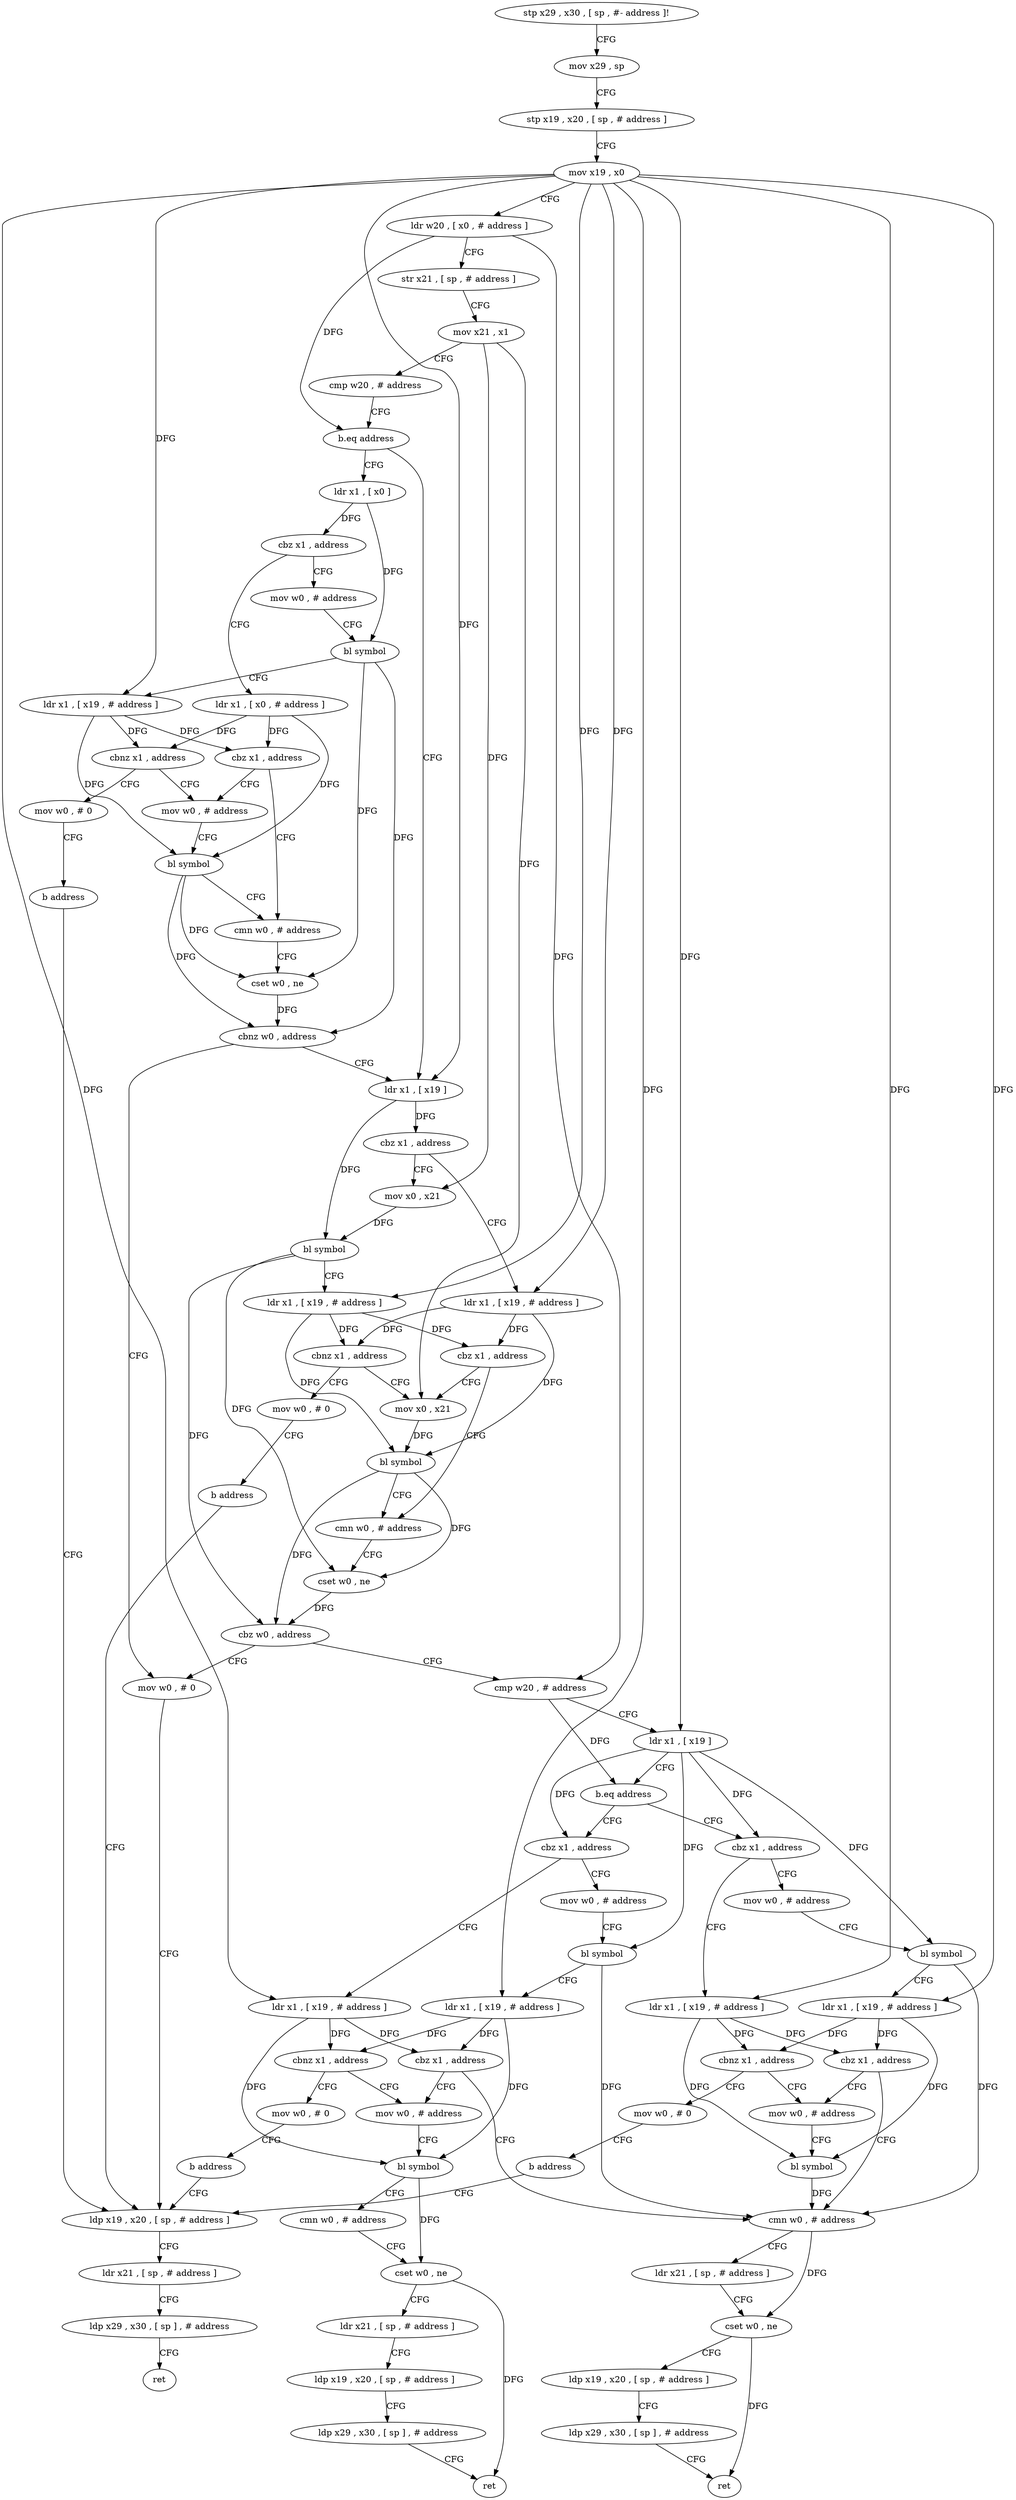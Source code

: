 digraph "func" {
"111120" [label = "stp x29 , x30 , [ sp , #- address ]!" ]
"111124" [label = "mov x29 , sp" ]
"111128" [label = "stp x19 , x20 , [ sp , # address ]" ]
"111132" [label = "mov x19 , x0" ]
"111136" [label = "ldr w20 , [ x0 , # address ]" ]
"111140" [label = "str x21 , [ sp , # address ]" ]
"111144" [label = "mov x21 , x1" ]
"111148" [label = "cmp w20 , # address" ]
"111152" [label = "b.eq address" ]
"111264" [label = "ldr x1 , [ x0 ]" ]
"111156" [label = "ldr x1 , [ x19 ]" ]
"111268" [label = "cbz x1 , address" ]
"111400" [label = "ldr x1 , [ x0 , # address ]" ]
"111272" [label = "mov w0 , # address" ]
"111160" [label = "cbz x1 , address" ]
"111328" [label = "ldr x1 , [ x19 , # address ]" ]
"111164" [label = "mov x0 , x21" ]
"111404" [label = "cbnz x1 , address" ]
"111288" [label = "mov w0 , # address" ]
"111408" [label = "mov w0 , # 0" ]
"111276" [label = "bl symbol" ]
"111280" [label = "ldr x1 , [ x19 , # address ]" ]
"111284" [label = "cbz x1 , address" ]
"111296" [label = "cmn w0 , # address" ]
"111332" [label = "cbnz x1 , address" ]
"111180" [label = "mov x0 , x21" ]
"111336" [label = "mov w0 , # 0" ]
"111168" [label = "bl symbol" ]
"111172" [label = "ldr x1 , [ x19 , # address ]" ]
"111176" [label = "cbz x1 , address" ]
"111188" [label = "cmn w0 , # address" ]
"111292" [label = "bl symbol" ]
"111412" [label = "b address" ]
"111312" [label = "ldp x19 , x20 , [ sp , # address ]" ]
"111300" [label = "cset w0 , ne" ]
"111304" [label = "cbnz w0 , address" ]
"111308" [label = "mov w0 , # 0" ]
"111184" [label = "bl symbol" ]
"111340" [label = "b address" ]
"111192" [label = "cset w0 , ne" ]
"111196" [label = "cbz w0 , address" ]
"111200" [label = "cmp w20 , # address" ]
"111316" [label = "ldr x21 , [ sp , # address ]" ]
"111320" [label = "ldp x29 , x30 , [ sp ] , # address" ]
"111324" [label = "ret" ]
"111204" [label = "ldr x1 , [ x19 ]" ]
"111208" [label = "b.eq address" ]
"111344" [label = "cbz x1 , address" ]
"111212" [label = "cbz x1 , address" ]
"111432" [label = "ldr x1 , [ x19 , # address ]" ]
"111348" [label = "mov w0 , # address" ]
"111416" [label = "ldr x1 , [ x19 , # address ]" ]
"111216" [label = "mov w0 , # address" ]
"111436" [label = "cbnz x1 , address" ]
"111364" [label = "mov w0 , # address" ]
"111440" [label = "mov w0 , # 0" ]
"111352" [label = "bl symbol" ]
"111356" [label = "ldr x1 , [ x19 , # address ]" ]
"111360" [label = "cbz x1 , address" ]
"111240" [label = "cmn w0 , # address" ]
"111420" [label = "cbnz x1 , address" ]
"111232" [label = "mov w0 , # address" ]
"111424" [label = "mov w0 , # 0" ]
"111220" [label = "bl symbol" ]
"111224" [label = "ldr x1 , [ x19 , # address ]" ]
"111228" [label = "cbz x1 , address" ]
"111368" [label = "bl symbol" ]
"111372" [label = "cmn w0 , # address" ]
"111376" [label = "cset w0 , ne" ]
"111380" [label = "ldr x21 , [ sp , # address ]" ]
"111384" [label = "ldp x19 , x20 , [ sp , # address ]" ]
"111388" [label = "ldp x29 , x30 , [ sp ] , # address" ]
"111392" [label = "ret" ]
"111444" [label = "b address" ]
"111244" [label = "ldr x21 , [ sp , # address ]" ]
"111248" [label = "cset w0 , ne" ]
"111252" [label = "ldp x19 , x20 , [ sp , # address ]" ]
"111256" [label = "ldp x29 , x30 , [ sp ] , # address" ]
"111260" [label = "ret" ]
"111236" [label = "bl symbol" ]
"111428" [label = "b address" ]
"111120" -> "111124" [ label = "CFG" ]
"111124" -> "111128" [ label = "CFG" ]
"111128" -> "111132" [ label = "CFG" ]
"111132" -> "111136" [ label = "CFG" ]
"111132" -> "111156" [ label = "DFG" ]
"111132" -> "111280" [ label = "DFG" ]
"111132" -> "111328" [ label = "DFG" ]
"111132" -> "111172" [ label = "DFG" ]
"111132" -> "111204" [ label = "DFG" ]
"111132" -> "111432" [ label = "DFG" ]
"111132" -> "111356" [ label = "DFG" ]
"111132" -> "111416" [ label = "DFG" ]
"111132" -> "111224" [ label = "DFG" ]
"111136" -> "111140" [ label = "CFG" ]
"111136" -> "111152" [ label = "DFG" ]
"111136" -> "111200" [ label = "DFG" ]
"111140" -> "111144" [ label = "CFG" ]
"111144" -> "111148" [ label = "CFG" ]
"111144" -> "111164" [ label = "DFG" ]
"111144" -> "111180" [ label = "DFG" ]
"111148" -> "111152" [ label = "CFG" ]
"111152" -> "111264" [ label = "CFG" ]
"111152" -> "111156" [ label = "CFG" ]
"111264" -> "111268" [ label = "DFG" ]
"111264" -> "111276" [ label = "DFG" ]
"111156" -> "111160" [ label = "DFG" ]
"111156" -> "111168" [ label = "DFG" ]
"111268" -> "111400" [ label = "CFG" ]
"111268" -> "111272" [ label = "CFG" ]
"111400" -> "111404" [ label = "DFG" ]
"111400" -> "111284" [ label = "DFG" ]
"111400" -> "111292" [ label = "DFG" ]
"111272" -> "111276" [ label = "CFG" ]
"111160" -> "111328" [ label = "CFG" ]
"111160" -> "111164" [ label = "CFG" ]
"111328" -> "111332" [ label = "DFG" ]
"111328" -> "111176" [ label = "DFG" ]
"111328" -> "111184" [ label = "DFG" ]
"111164" -> "111168" [ label = "DFG" ]
"111404" -> "111288" [ label = "CFG" ]
"111404" -> "111408" [ label = "CFG" ]
"111288" -> "111292" [ label = "CFG" ]
"111408" -> "111412" [ label = "CFG" ]
"111276" -> "111280" [ label = "CFG" ]
"111276" -> "111300" [ label = "DFG" ]
"111276" -> "111304" [ label = "DFG" ]
"111280" -> "111284" [ label = "DFG" ]
"111280" -> "111404" [ label = "DFG" ]
"111280" -> "111292" [ label = "DFG" ]
"111284" -> "111296" [ label = "CFG" ]
"111284" -> "111288" [ label = "CFG" ]
"111296" -> "111300" [ label = "CFG" ]
"111332" -> "111180" [ label = "CFG" ]
"111332" -> "111336" [ label = "CFG" ]
"111180" -> "111184" [ label = "DFG" ]
"111336" -> "111340" [ label = "CFG" ]
"111168" -> "111172" [ label = "CFG" ]
"111168" -> "111192" [ label = "DFG" ]
"111168" -> "111196" [ label = "DFG" ]
"111172" -> "111176" [ label = "DFG" ]
"111172" -> "111332" [ label = "DFG" ]
"111172" -> "111184" [ label = "DFG" ]
"111176" -> "111188" [ label = "CFG" ]
"111176" -> "111180" [ label = "CFG" ]
"111188" -> "111192" [ label = "CFG" ]
"111292" -> "111296" [ label = "CFG" ]
"111292" -> "111300" [ label = "DFG" ]
"111292" -> "111304" [ label = "DFG" ]
"111412" -> "111312" [ label = "CFG" ]
"111312" -> "111316" [ label = "CFG" ]
"111300" -> "111304" [ label = "DFG" ]
"111304" -> "111156" [ label = "CFG" ]
"111304" -> "111308" [ label = "CFG" ]
"111308" -> "111312" [ label = "CFG" ]
"111184" -> "111188" [ label = "CFG" ]
"111184" -> "111192" [ label = "DFG" ]
"111184" -> "111196" [ label = "DFG" ]
"111340" -> "111312" [ label = "CFG" ]
"111192" -> "111196" [ label = "DFG" ]
"111196" -> "111308" [ label = "CFG" ]
"111196" -> "111200" [ label = "CFG" ]
"111200" -> "111204" [ label = "CFG" ]
"111200" -> "111208" [ label = "DFG" ]
"111316" -> "111320" [ label = "CFG" ]
"111320" -> "111324" [ label = "CFG" ]
"111204" -> "111208" [ label = "CFG" ]
"111204" -> "111344" [ label = "DFG" ]
"111204" -> "111212" [ label = "DFG" ]
"111204" -> "111352" [ label = "DFG" ]
"111204" -> "111220" [ label = "DFG" ]
"111208" -> "111344" [ label = "CFG" ]
"111208" -> "111212" [ label = "CFG" ]
"111344" -> "111432" [ label = "CFG" ]
"111344" -> "111348" [ label = "CFG" ]
"111212" -> "111416" [ label = "CFG" ]
"111212" -> "111216" [ label = "CFG" ]
"111432" -> "111436" [ label = "DFG" ]
"111432" -> "111360" [ label = "DFG" ]
"111432" -> "111368" [ label = "DFG" ]
"111348" -> "111352" [ label = "CFG" ]
"111416" -> "111420" [ label = "DFG" ]
"111416" -> "111228" [ label = "DFG" ]
"111416" -> "111236" [ label = "DFG" ]
"111216" -> "111220" [ label = "CFG" ]
"111436" -> "111364" [ label = "CFG" ]
"111436" -> "111440" [ label = "CFG" ]
"111364" -> "111368" [ label = "CFG" ]
"111440" -> "111444" [ label = "CFG" ]
"111352" -> "111356" [ label = "CFG" ]
"111352" -> "111240" [ label = "DFG" ]
"111356" -> "111360" [ label = "DFG" ]
"111356" -> "111436" [ label = "DFG" ]
"111356" -> "111368" [ label = "DFG" ]
"111360" -> "111240" [ label = "CFG" ]
"111360" -> "111364" [ label = "CFG" ]
"111240" -> "111244" [ label = "CFG" ]
"111240" -> "111248" [ label = "DFG" ]
"111420" -> "111232" [ label = "CFG" ]
"111420" -> "111424" [ label = "CFG" ]
"111232" -> "111236" [ label = "CFG" ]
"111424" -> "111428" [ label = "CFG" ]
"111220" -> "111224" [ label = "CFG" ]
"111220" -> "111240" [ label = "DFG" ]
"111224" -> "111228" [ label = "DFG" ]
"111224" -> "111420" [ label = "DFG" ]
"111224" -> "111236" [ label = "DFG" ]
"111228" -> "111240" [ label = "CFG" ]
"111228" -> "111232" [ label = "CFG" ]
"111368" -> "111372" [ label = "CFG" ]
"111368" -> "111376" [ label = "DFG" ]
"111372" -> "111376" [ label = "CFG" ]
"111376" -> "111380" [ label = "CFG" ]
"111376" -> "111392" [ label = "DFG" ]
"111380" -> "111384" [ label = "CFG" ]
"111384" -> "111388" [ label = "CFG" ]
"111388" -> "111392" [ label = "CFG" ]
"111444" -> "111312" [ label = "CFG" ]
"111244" -> "111248" [ label = "CFG" ]
"111248" -> "111252" [ label = "CFG" ]
"111248" -> "111260" [ label = "DFG" ]
"111252" -> "111256" [ label = "CFG" ]
"111256" -> "111260" [ label = "CFG" ]
"111236" -> "111240" [ label = "DFG" ]
"111428" -> "111312" [ label = "CFG" ]
}
